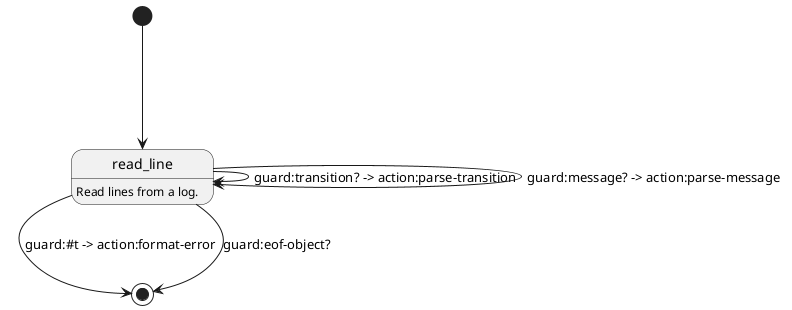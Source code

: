 @startuml

[*] ---> read_line

read_line: Read lines from a log.
read_line --> [*]: guard:eof-object?
read_line --> read_line: guard:transition? -> action:parse-transition
read_line --> read_line: guard:message? -> action:parse-message
read_line -> [*]: guard:#t -> action:format-error

@enduml